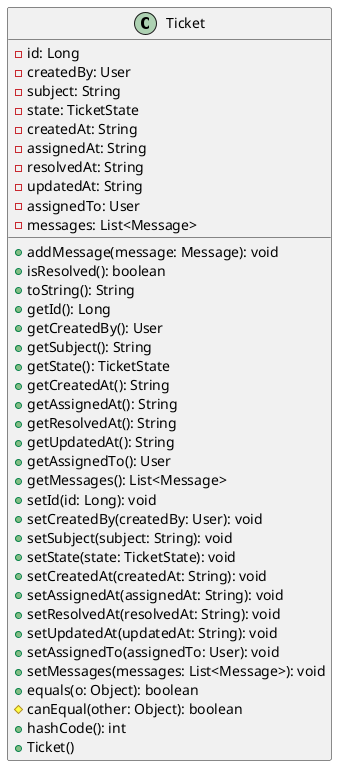 @startuml
class Ticket [[java:edu.sru.cpsc.webshopping.domain.user.Ticket]] {
	-id: Long
	-createdBy: User
	-subject: String
	-state: TicketState
	-createdAt: String
	-assignedAt: String
	-resolvedAt: String
	-updatedAt: String
	-assignedTo: User
	-messages: List<Message>
	+addMessage(message: Message): void
	+isResolved(): boolean
	+toString(): String
	+getId(): Long
	+getCreatedBy(): User
	+getSubject(): String
	+getState(): TicketState
	+getCreatedAt(): String
	+getAssignedAt(): String
	+getResolvedAt(): String
	+getUpdatedAt(): String
	+getAssignedTo(): User
	+getMessages(): List<Message>
	+setId(id: Long): void
	+setCreatedBy(createdBy: User): void
	+setSubject(subject: String): void
	+setState(state: TicketState): void
	+setCreatedAt(createdAt: String): void
	+setAssignedAt(assignedAt: String): void
	+setResolvedAt(resolvedAt: String): void
	+setUpdatedAt(updatedAt: String): void
	+setAssignedTo(assignedTo: User): void
	+setMessages(messages: List<Message>): void
	+equals(o: Object): boolean
	#canEqual(other: Object): boolean
	+hashCode(): int
	+Ticket()
}
@enduml